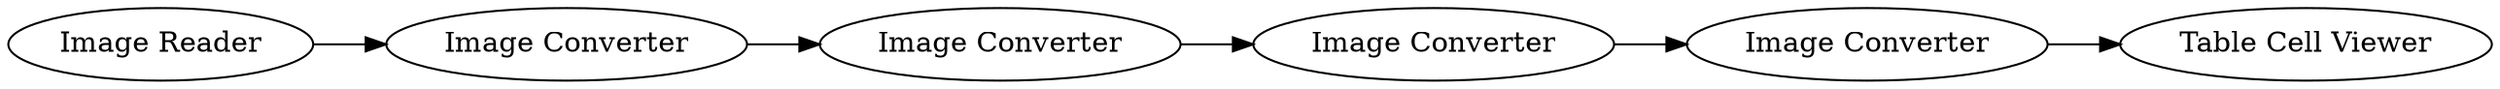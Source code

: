 digraph {
	4 -> 5
	3 -> 4
	5 -> 6
	2 -> 3
	7 -> 2
	5 [label="Image Converter"]
	7 [label="Image Reader"]
	4 [label="Image Converter"]
	6 [label="Table Cell Viewer"]
	3 [label="Image Converter"]
	2 [label="Image Converter"]
	rankdir=LR
}
